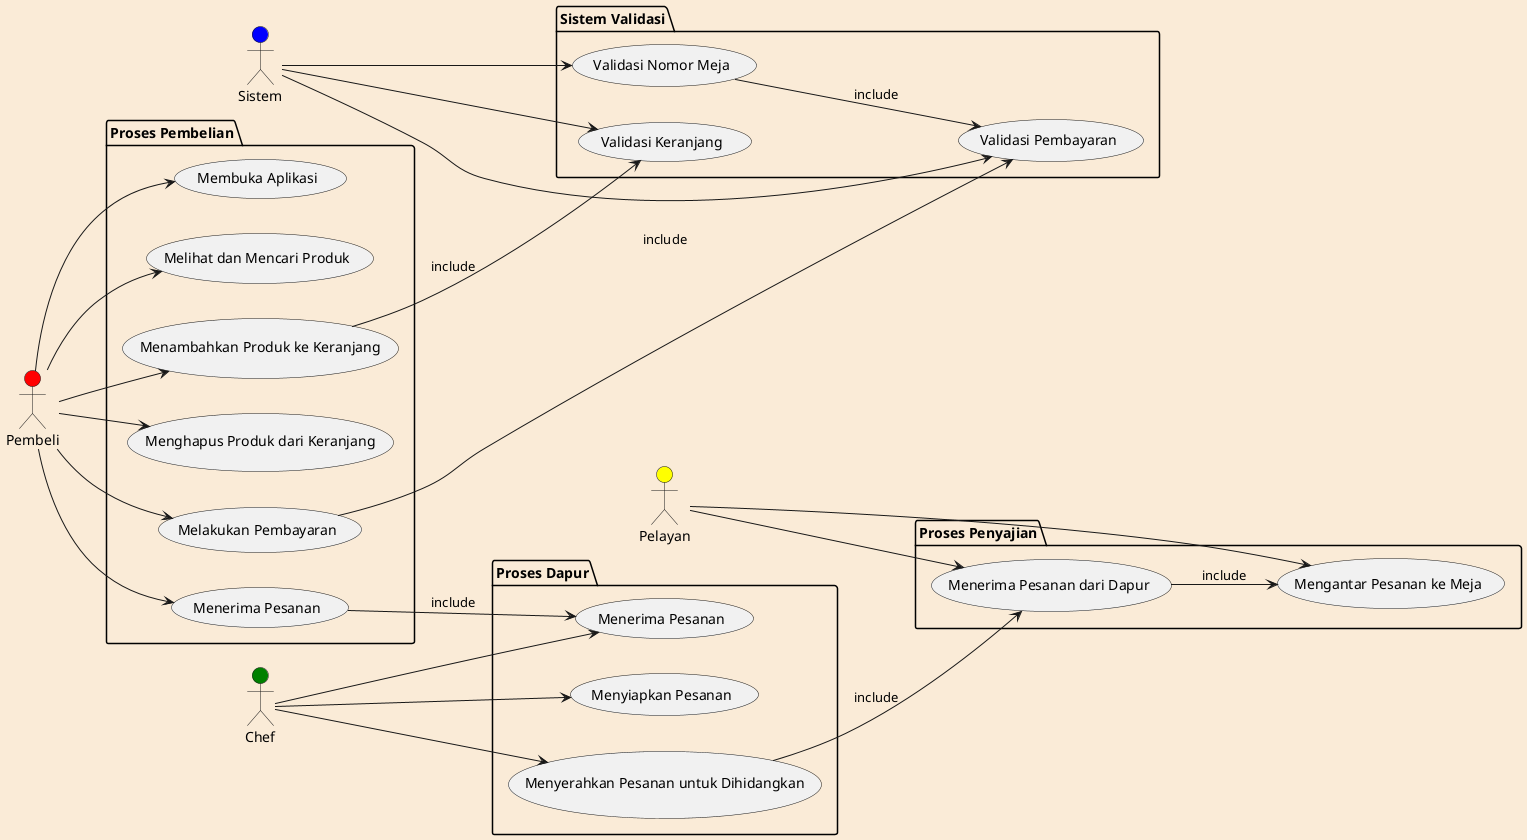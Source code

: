 @startuml

skinparam backgroundColor #antiquewhite

left to right direction

actor Pembeli as Pembeli #red
actor Sistem as Sistem #blue
actor Chef as Chef #green
actor Pelayan as Pelayan #yellow

package "Proses Pembelian" {
    usecase "Membuka Aplikasi" as U1
    usecase "Melihat dan Mencari Produk" as U2
    usecase "Menambahkan Produk ke Keranjang" as U3
    usecase "Menghapus Produk dari Keranjang" as U4
    usecase "Melakukan Pembayaran" as U5
    usecase "Menerima Pesanan" as U6
}

package "Sistem Validasi" {
    usecase "Validasi Keranjang" as U7
    usecase "Validasi Nomor Meja" as U8
    usecase "Validasi Pembayaran" as U9
}

package "Proses Dapur" {
    usecase "Menerima Pesanan" as U10
    usecase "Menyiapkan Pesanan" as U11
    usecase "Menyerahkan Pesanan untuk Dihidangkan" as U12
}

package "Proses Penyajian" {
    usecase "Menerima Pesanan dari Dapur" as U13
    usecase "Mengantar Pesanan ke Meja" as U14
}

Pembeli --> U1
Pembeli --> U2
Pembeli --> U3
Pembeli --> U4
Pembeli --> U5
Pembeli --> U6

Sistem --> U7
Sistem --> U8
Sistem --> U9

Chef --> U10
Chef --> U11
Chef --> U12

Pelayan --> U13
Pelayan --> U14

U3 --> U7 : include
U5 --> U9 : include
U6 --> U10 : include
U8 --> U9 : include
U12 --> U13 : include
U13 --> U14 : include

@enduml
